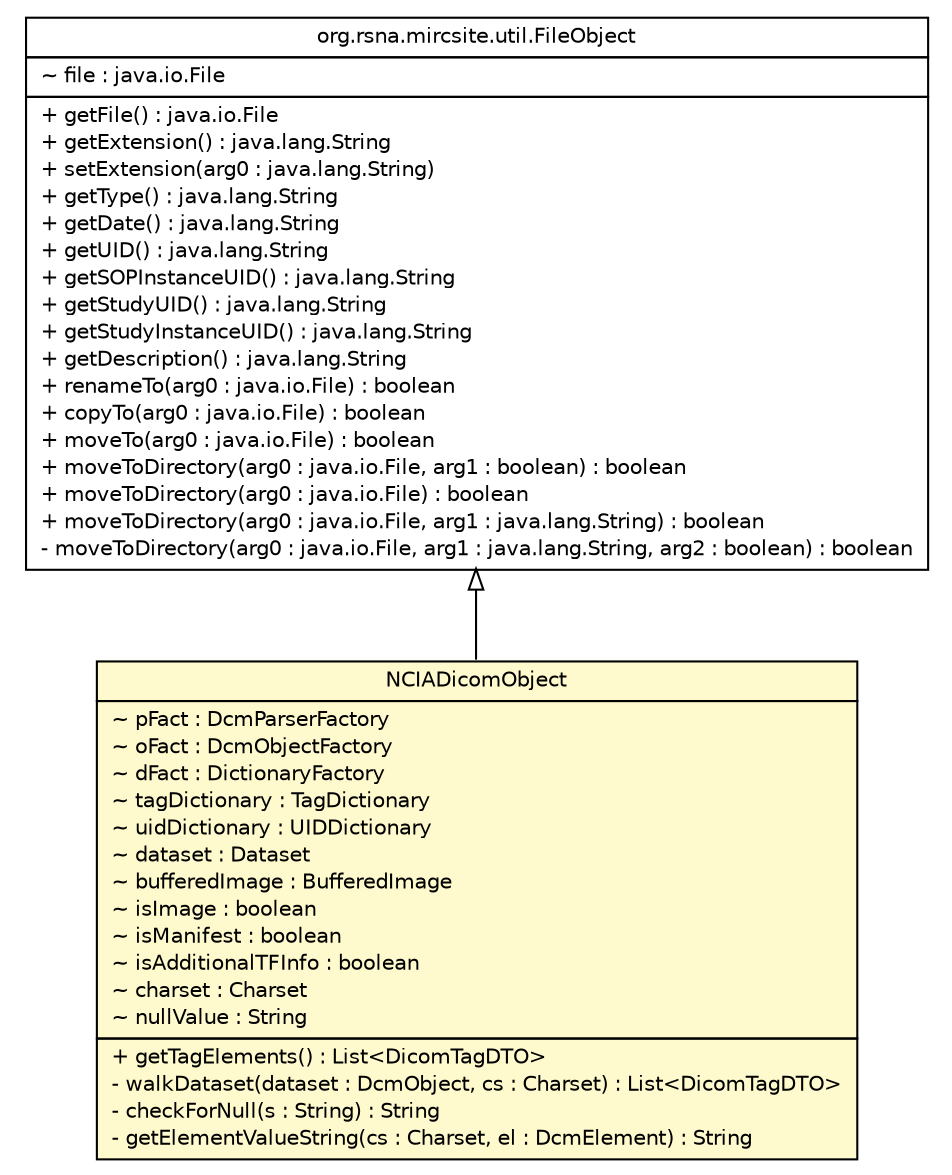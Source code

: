 #!/usr/local/bin/dot
#
# Class diagram 
# Generated by UmlGraph version 4.8 (http://www.spinellis.gr/sw/umlgraph)
#

digraph G {
	edge [fontname="Helvetica",fontsize=10,labelfontname="Helvetica",labelfontsize=10];
	node [fontname="Helvetica",fontsize=10,shape=plaintext];
	// gov.nih.nci.ncia.util.NCIADicomObject
	c65651 [label=<<table border="0" cellborder="1" cellspacing="0" cellpadding="2" port="p" bgcolor="lemonChiffon" href="./NCIADicomObject.html">
		<tr><td><table border="0" cellspacing="0" cellpadding="1">
			<tr><td> NCIADicomObject </td></tr>
		</table></td></tr>
		<tr><td><table border="0" cellspacing="0" cellpadding="1">
			<tr><td align="left"> ~ pFact : DcmParserFactory </td></tr>
			<tr><td align="left"> ~ oFact : DcmObjectFactory </td></tr>
			<tr><td align="left"> ~ dFact : DictionaryFactory </td></tr>
			<tr><td align="left"> ~ tagDictionary : TagDictionary </td></tr>
			<tr><td align="left"> ~ uidDictionary : UIDDictionary </td></tr>
			<tr><td align="left"> ~ dataset : Dataset </td></tr>
			<tr><td align="left"> ~ bufferedImage : BufferedImage </td></tr>
			<tr><td align="left"> ~ isImage : boolean </td></tr>
			<tr><td align="left"> ~ isManifest : boolean </td></tr>
			<tr><td align="left"> ~ isAdditionalTFInfo : boolean </td></tr>
			<tr><td align="left"> ~ charset : Charset </td></tr>
			<tr><td align="left"> ~ nullValue : String </td></tr>
		</table></td></tr>
		<tr><td><table border="0" cellspacing="0" cellpadding="1">
			<tr><td align="left"> + getTagElements() : List&lt;DicomTagDTO&gt; </td></tr>
			<tr><td align="left"> - walkDataset(dataset : DcmObject, cs : Charset) : List&lt;DicomTagDTO&gt; </td></tr>
			<tr><td align="left"> - checkForNull(s : String) : String </td></tr>
			<tr><td align="left"> - getElementValueString(cs : Charset, el : DcmElement) : String </td></tr>
		</table></td></tr>
		</table>>, fontname="Helvetica", fontcolor="black", fontsize=10.0];
	//gov.nih.nci.ncia.util.NCIADicomObject extends org.rsna.mircsite.util.FileObject
	c65671:p -> c65651:p [dir=back,arrowtail=empty];
	// org.rsna.mircsite.util.FileObject
	c65671 [label=<<table border="0" cellborder="1" cellspacing="0" cellpadding="2" port="p" href="http://java.sun.com/j2se/1.4.2/docs/api/org/rsna/mircsite/util/FileObject.html">
		<tr><td><table border="0" cellspacing="0" cellpadding="1">
			<tr><td> org.rsna.mircsite.util.FileObject </td></tr>
		</table></td></tr>
		<tr><td><table border="0" cellspacing="0" cellpadding="1">
			<tr><td align="left"> ~ file : java.io.File </td></tr>
		</table></td></tr>
		<tr><td><table border="0" cellspacing="0" cellpadding="1">
			<tr><td align="left"> + getFile() : java.io.File </td></tr>
			<tr><td align="left"> + getExtension() : java.lang.String </td></tr>
			<tr><td align="left"> + setExtension(arg0 : java.lang.String) </td></tr>
			<tr><td align="left"> + getType() : java.lang.String </td></tr>
			<tr><td align="left"> + getDate() : java.lang.String </td></tr>
			<tr><td align="left"> + getUID() : java.lang.String </td></tr>
			<tr><td align="left"> + getSOPInstanceUID() : java.lang.String </td></tr>
			<tr><td align="left"> + getStudyUID() : java.lang.String </td></tr>
			<tr><td align="left"> + getStudyInstanceUID() : java.lang.String </td></tr>
			<tr><td align="left"> + getDescription() : java.lang.String </td></tr>
			<tr><td align="left"> + renameTo(arg0 : java.io.File) : boolean </td></tr>
			<tr><td align="left"> + copyTo(arg0 : java.io.File) : boolean </td></tr>
			<tr><td align="left"> + moveTo(arg0 : java.io.File) : boolean </td></tr>
			<tr><td align="left"> + moveToDirectory(arg0 : java.io.File, arg1 : boolean) : boolean </td></tr>
			<tr><td align="left"> + moveToDirectory(arg0 : java.io.File) : boolean </td></tr>
			<tr><td align="left"> + moveToDirectory(arg0 : java.io.File, arg1 : java.lang.String) : boolean </td></tr>
			<tr><td align="left"> - moveToDirectory(arg0 : java.io.File, arg1 : java.lang.String, arg2 : boolean) : boolean </td></tr>
		</table></td></tr>
		</table>>, fontname="Helvetica", fontcolor="black", fontsize=10.0];
}

